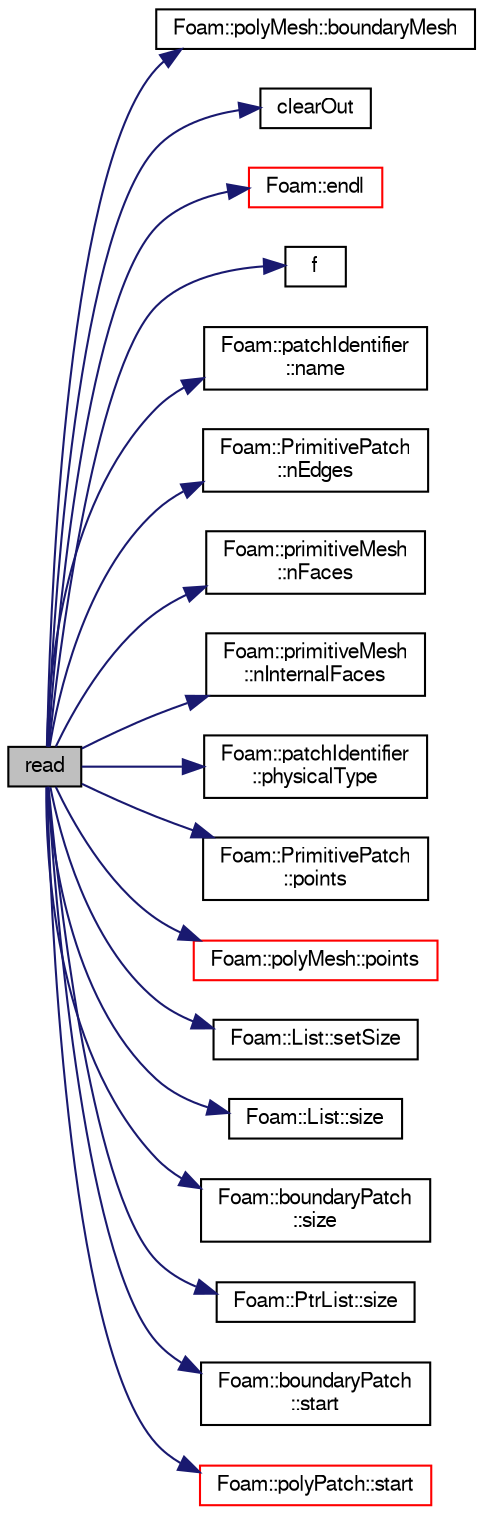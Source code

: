 digraph "read"
{
  bgcolor="transparent";
  edge [fontname="FreeSans",fontsize="10",labelfontname="FreeSans",labelfontsize="10"];
  node [fontname="FreeSans",fontsize="10",shape=record];
  rankdir="LR";
  Node683 [label="read",height=0.2,width=0.4,color="black", fillcolor="grey75", style="filled", fontcolor="black"];
  Node683 -> Node684 [color="midnightblue",fontsize="10",style="solid",fontname="FreeSans"];
  Node684 [label="Foam::polyMesh::boundaryMesh",height=0.2,width=0.4,color="black",URL="$a27410.html#a9f2b68c134340291eda6197f47f25484",tooltip="Return boundary mesh. "];
  Node683 -> Node685 [color="midnightblue",fontsize="10",style="solid",fontname="FreeSans"];
  Node685 [label="clearOut",height=0.2,width=0.4,color="black",URL="$a21430.html#af320697688df08f1438d37a86bcaf25d"];
  Node683 -> Node686 [color="midnightblue",fontsize="10",style="solid",fontname="FreeSans"];
  Node686 [label="Foam::endl",height=0.2,width=0.4,color="red",URL="$a21124.html#a2db8fe02a0d3909e9351bb4275b23ce4",tooltip="Add newline and flush stream. "];
  Node683 -> Node688 [color="midnightblue",fontsize="10",style="solid",fontname="FreeSans"];
  Node688 [label="f",height=0.2,width=0.4,color="black",URL="$a17900.html#a888be93833ac7a23170555c69c690288"];
  Node683 -> Node689 [color="midnightblue",fontsize="10",style="solid",fontname="FreeSans"];
  Node689 [label="Foam::patchIdentifier\l::name",height=0.2,width=0.4,color="black",URL="$a27122.html#acc80e00a8ac919288fb55bd14cc88bf6",tooltip="Return name. "];
  Node683 -> Node690 [color="midnightblue",fontsize="10",style="solid",fontname="FreeSans"];
  Node690 [label="Foam::PrimitivePatch\l::nEdges",height=0.2,width=0.4,color="black",URL="$a27538.html#a086513bcff1a3f1684e1a3879dd90deb",tooltip="Return number of edges in patch. "];
  Node683 -> Node691 [color="midnightblue",fontsize="10",style="solid",fontname="FreeSans"];
  Node691 [label="Foam::primitiveMesh\l::nFaces",height=0.2,width=0.4,color="black",URL="$a27530.html#abe602c985a3c9ffa67176e969e77ca6f"];
  Node683 -> Node692 [color="midnightblue",fontsize="10",style="solid",fontname="FreeSans"];
  Node692 [label="Foam::primitiveMesh\l::nInternalFaces",height=0.2,width=0.4,color="black",URL="$a27530.html#aa6c7965af1f30d16d9125deb981cbdb0"];
  Node683 -> Node693 [color="midnightblue",fontsize="10",style="solid",fontname="FreeSans"];
  Node693 [label="Foam::patchIdentifier\l::physicalType",height=0.2,width=0.4,color="black",URL="$a27122.html#a98ebcf41881ab4e16eea80415cf75f07",tooltip="Return the optional physical type of the patch. "];
  Node683 -> Node694 [color="midnightblue",fontsize="10",style="solid",fontname="FreeSans"];
  Node694 [label="Foam::PrimitivePatch\l::points",height=0.2,width=0.4,color="black",URL="$a27538.html#aa3c7d968f31c88780c663876f64ef6a6",tooltip="Return reference to global points. "];
  Node683 -> Node695 [color="midnightblue",fontsize="10",style="solid",fontname="FreeSans"];
  Node695 [label="Foam::polyMesh::points",height=0.2,width=0.4,color="red",URL="$a27410.html#ac44123fc1265297c41a43c3b62fdb4c2",tooltip="Return raw points. "];
  Node683 -> Node737 [color="midnightblue",fontsize="10",style="solid",fontname="FreeSans"];
  Node737 [label="Foam::List::setSize",height=0.2,width=0.4,color="black",URL="$a25694.html#aedb985ffeaf1bdbfeccc2a8730405703",tooltip="Reset size of List. "];
  Node683 -> Node738 [color="midnightblue",fontsize="10",style="solid",fontname="FreeSans"];
  Node738 [label="Foam::List::size",height=0.2,width=0.4,color="black",URL="$a25694.html#a8a5f6fa29bd4b500caf186f60245b384",tooltip="Override size to be inconsistent with allocated storage. "];
  Node683 -> Node739 [color="midnightblue",fontsize="10",style="solid",fontname="FreeSans"];
  Node739 [label="Foam::boundaryPatch\l::size",height=0.2,width=0.4,color="black",URL="$a21434.html#a9facbf0a118d395c89884e45a5ca4e4b"];
  Node683 -> Node740 [color="midnightblue",fontsize="10",style="solid",fontname="FreeSans"];
  Node740 [label="Foam::PtrList::size",height=0.2,width=0.4,color="black",URL="$a25914.html#a47b3bf30da1eb3ab8076b5fbe00e0494",tooltip="Return the number of elements in the PtrList. "];
  Node683 -> Node741 [color="midnightblue",fontsize="10",style="solid",fontname="FreeSans"];
  Node741 [label="Foam::boundaryPatch\l::start",height=0.2,width=0.4,color="black",URL="$a21434.html#a6bfd3e3abb11e98bdb4b98671cec1234"];
  Node683 -> Node742 [color="midnightblue",fontsize="10",style="solid",fontname="FreeSans"];
  Node742 [label="Foam::polyPatch::start",height=0.2,width=0.4,color="red",URL="$a27478.html#a6bfd3e3abb11e98bdb4b98671cec1234",tooltip="Return start label of this patch in the polyMesh face list. "];
}
